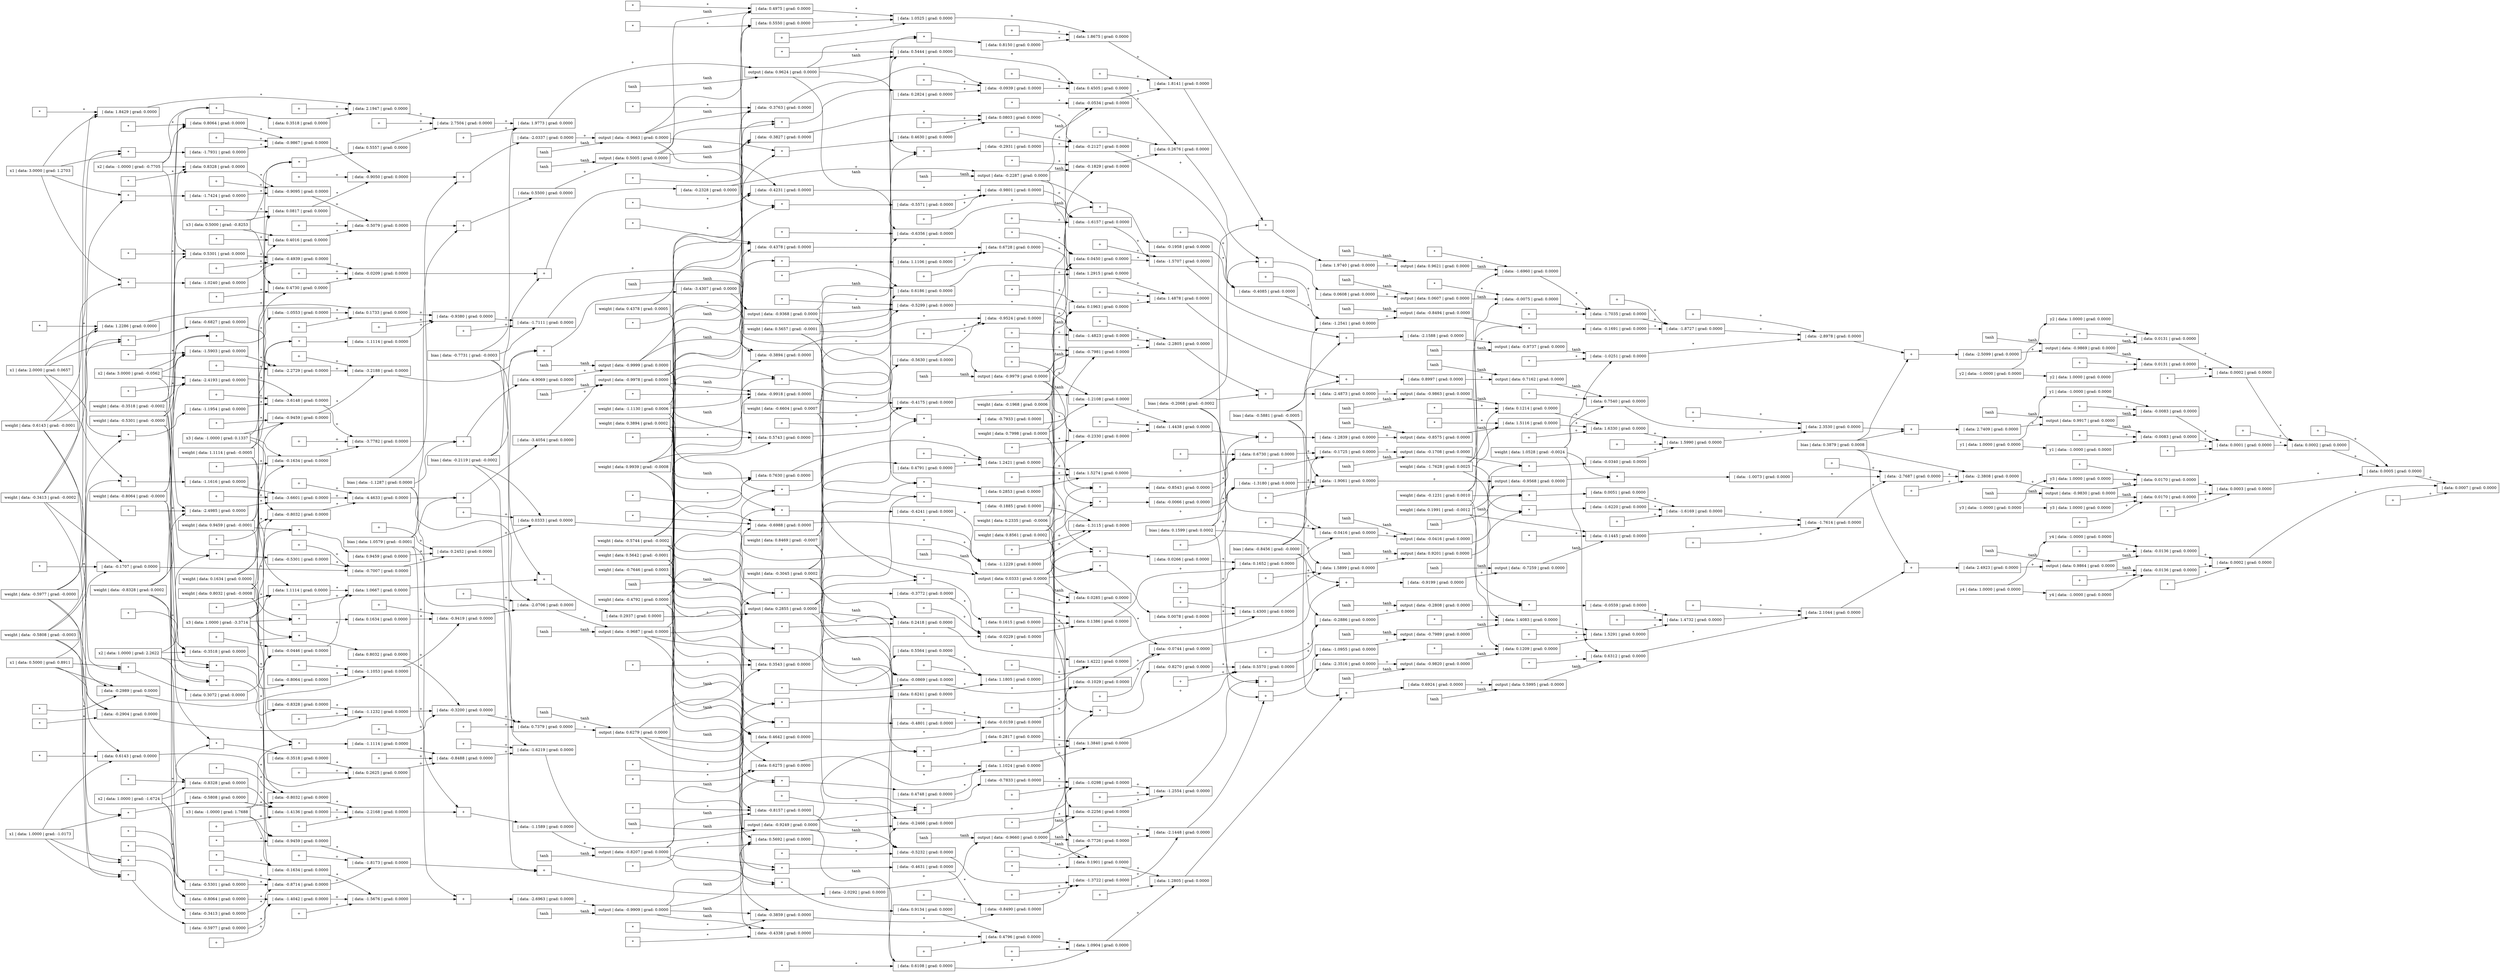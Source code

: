 digraph {
    node [shape=box]
    rankdir="LR"    0 [ label = "  | data: 0.0007 | grad: 0.0000" ]
    1 [ label = "  | data: 0.0005 | grad: 0.0000" ]
    2 [ label = "  | data: 0.0002 | grad: 0.0000" ]
    3 [ label = "  | data: 0.0001 | grad: 0.0000" ]
    4 [ label = "  | data: -0.0083 | grad: 0.0000" ]
    5 [ label = " output | data: 0.9917 | grad: 0.0000" ]
    6 [ label = "  | data: 2.7409 | grad: 0.0000" ]
    7 [ label = "  | data: 2.3530 | grad: 0.0000" ]
    8 [ label = "  | data: 1.5990 | grad: 0.0000" ]
    9 [ label = "  | data: 1.6330 | grad: 0.0000" ]
    10 [ label = "  | data: 1.5116 | grad: 0.0000" ]
    11 [ label = " output | data: -0.8575 | grad: 0.0000" ]
    12 [ label = "  | data: -1.2839 | grad: 0.0000" ]
    13 [ label = "  | data: -1.4438 | grad: 0.0000" ]
    14 [ label = "  | data: -1.2108 | grad: 0.0000" ]
    15 [ label = "  | data: -0.4175 | grad: 0.0000" ]
    16 [ label = "  | data: -0.9918 | grad: 0.0000" ]
    17 [ label = " output | data: -0.9978 | grad: 0.0000" ]
    18 [ label = "  | data: -3.4054 | grad: 0.0000" ]
    19 [ label = "  | data: -4.4633 | grad: 0.0000" ]
    20 [ label = "  | data: -3.6601 | grad: 0.0000" ]
    21 [ label = "  | data: -1.1616 | grad: 0.0000" ]
    22 [ label = " x1 | data: 2.0000 | grad: 0.0657" ]
    23 [ label = " weight | data: -0.5808 | grad: -0.0003" ]
    24 [ label = "  | data: -2.4985 | grad: 0.0000" ]
    25 [ label = " x2 | data: 3.0000 | grad: -0.0562" ]
    26 [ label = " weight | data: -0.8328 | grad: 0.0002" ]
    27 [ label = "  | data: -0.8032 | grad: 0.0000" ]
    28 [ label = " x3 | data: -1.0000 | grad: 0.1337" ]
    29 [ label = " weight | data: 0.8032 | grad: -0.0008" ]
    30 [ label = " bias | data: 1.0579 | grad: -0.0001" ]
    31 [ label = " weight | data: 0.9939 | grad: -0.0008" ]
    32 [ label = "  | data: 0.5743 | grad: 0.0000" ]
    33 [ label = " output | data: -0.9999 | grad: 0.0000" ]
    34 [ label = "  | data: -4.9069 | grad: 0.0000" ]
    35 [ label = "  | data: -3.7782 | grad: 0.0000" ]
    36 [ label = "  | data: -3.6148 | grad: 0.0000" ]
    37 [ label = "  | data: -1.1954 | grad: 0.0000" ]
    38 [ label = " weight | data: -0.5977 | grad: -0.0000" ]
    39 [ label = "  | data: -2.4193 | grad: 0.0000" ]
    40 [ label = " weight | data: -0.8064 | grad: -0.0000" ]
    41 [ label = "  | data: -0.1634 | grad: 0.0000" ]
    42 [ label = " weight | data: 0.1634 | grad: 0.0000" ]
    43 [ label = " bias | data: -1.1287 | grad: 0.0000" ]
    44 [ label = " weight | data: -0.5744 | grad: -0.0002" ]
    45 [ label = "  | data: -0.7933 | grad: 0.0000" ]
    46 [ label = " output | data: -0.9368 | grad: 0.0000" ]
    47 [ label = "  | data: -1.7111 | grad: 0.0000" ]
    48 [ label = "  | data: -0.9380 | grad: 0.0000" ]
    49 [ label = "  | data: 0.1733 | grad: 0.0000" ]
    50 [ label = "  | data: 1.2286 | grad: 0.0000" ]
    51 [ label = " weight | data: 0.6143 | grad: -0.0001" ]
    52 [ label = "  | data: -1.0553 | grad: 0.0000" ]
    53 [ label = " weight | data: -0.3518 | grad: -0.0002" ]
    54 [ label = "  | data: -1.1114 | grad: 0.0000" ]
    55 [ label = " weight | data: 1.1114 | grad: -0.0005" ]
    56 [ label = " bias | data: -0.7731 | grad: -0.0003" ]
    57 [ label = " weight | data: 0.8469 | grad: -0.0007" ]
    58 [ label = "  | data: -0.2330 | grad: 0.0000" ]
    59 [ label = " output | data: -0.9979 | grad: 0.0000" ]
    60 [ label = "  | data: -3.4307 | grad: 0.0000" ]
    61 [ label = "  | data: -3.2188 | grad: 0.0000" ]
    62 [ label = "  | data: -2.2729 | grad: 0.0000" ]
    63 [ label = "  | data: -0.6827 | grad: 0.0000" ]
    64 [ label = " weight | data: -0.3413 | grad: -0.0002" ]
    65 [ label = "  | data: -1.5903 | grad: 0.0000" ]
    66 [ label = " weight | data: -0.5301 | grad: -0.0000" ]
    67 [ label = "  | data: -0.9459 | grad: 0.0000" ]
    68 [ label = " weight | data: 0.9459 | grad: -0.0001" ]
    69 [ label = " bias | data: -0.2119 | grad: -0.0002" ]
    70 [ label = " weight | data: 0.2335 | grad: -0.0006" ]
    71 [ label = " bias | data: 0.1599 | grad: 0.0002" ]
    72 [ label = " weight | data: -1.7628 | grad: 0.0025" ]
    73 [ label = "  | data: 0.1214 | grad: 0.0000" ]
    74 [ label = " output | data: -0.9863 | grad: 0.0000" ]
    75 [ label = "  | data: -2.4873 | grad: 0.0000" ]
    76 [ label = "  | data: -2.2805 | grad: 0.0000" ]
    77 [ label = "  | data: -1.4823 | grad: 0.0000" ]
    78 [ label = "  | data: -0.9524 | grad: 0.0000" ]
    79 [ label = "  | data: -0.5630 | grad: 0.0000" ]
    80 [ label = " weight | data: 0.5642 | grad: -0.0001" ]
    81 [ label = "  | data: -0.3894 | grad: 0.0000" ]
    82 [ label = " weight | data: 0.3894 | grad: 0.0002" ]
    83 [ label = "  | data: -0.5299 | grad: 0.0000" ]
    84 [ label = " weight | data: 0.5657 | grad: -0.0001" ]
    85 [ label = "  | data: -0.7981 | grad: 0.0000" ]
    86 [ label = " weight | data: 0.7998 | grad: 0.0000" ]
    87 [ label = " bias | data: -0.2068 | grad: -0.0002" ]
    88 [ label = " weight | data: -0.1231 | grad: 0.0010" ]
    89 [ label = "  | data: -0.0340 | grad: 0.0000" ]
    90 [ label = " output | data: -0.1708 | grad: 0.0000" ]
    91 [ label = "  | data: -0.1725 | grad: 0.0000" ]
    92 [ label = "  | data: 0.6730 | grad: 0.0000" ]
    93 [ label = "  | data: 1.5274 | grad: 0.0000" ]
    94 [ label = "  | data: 1.2421 | grad: 0.0000" ]
    95 [ label = "  | data: 0.7630 | grad: 0.0000" ]
    96 [ label = " weight | data: -0.7646 | grad: 0.0003" ]
    97 [ label = "  | data: 0.4791 | grad: 0.0000" ]
    98 [ label = " weight | data: -0.4792 | grad: 0.0000" ]
    99 [ label = "  | data: 0.2853 | grad: 0.0000" ]
    100 [ label = " weight | data: -0.3045 | grad: 0.0002" ]
    101 [ label = "  | data: -0.8543 | grad: 0.0000" ]
    102 [ label = " weight | data: 0.8561 | grad: 0.0002" ]
    103 [ label = " bias | data: -0.8456 | grad: -0.0000" ]
    104 [ label = " weight | data: 0.1991 | grad: -0.0012" ]
    105 [ label = "  | data: 0.7540 | grad: 0.0000" ]
    106 [ label = " output | data: 0.7162 | grad: 0.0000" ]
    107 [ label = "  | data: 0.8997 | grad: 0.0000" ]
    108 [ label = "  | data: 1.4878 | grad: 0.0000" ]
    109 [ label = "  | data: 1.2915 | grad: 0.0000" ]
    110 [ label = "  | data: 0.6728 | grad: 0.0000" ]
    111 [ label = "  | data: 1.1106 | grad: 0.0000" ]
    112 [ label = " weight | data: -1.1130 | grad: 0.0006" ]
    113 [ label = "  | data: -0.4378 | grad: 0.0000" ]
    114 [ label = " weight | data: 0.4378 | grad: 0.0005" ]
    115 [ label = "  | data: 0.6186 | grad: 0.0000" ]
    116 [ label = " weight | data: -0.6604 | grad: 0.0007" ]
    117 [ label = "  | data: 0.1963 | grad: 0.0000" ]
    118 [ label = " weight | data: -0.1968 | grad: 0.0006" ]
    119 [ label = " bias | data: -0.5881 | grad: -0.0005" ]
    120 [ label = " weight | data: 1.0528 | grad: -0.0024" ]
    121 [ label = " bias | data: 0.3879 | grad: 0.0008" ]
    122 [ label = " y1 | data: -1.0000 | grad: 0.0000" ]
    123 [ label = " y1 | data: 1.0000 | grad: 0.0000" ]
    124 [ label = "  | data: -0.0083 | grad: 0.0000" ]
    125 [ label = " y1 | data: -1.0000 | grad: 0.0000" ]
    126 [ label = "  | data: 0.0002 | grad: 0.0000" ]
    127 [ label = "  | data: 0.0131 | grad: 0.0000" ]
    128 [ label = " output | data: -0.9869 | grad: 0.0000" ]
    129 [ label = "  | data: -2.5099 | grad: 0.0000" ]
    130 [ label = "  | data: -2.8978 | grad: 0.0000" ]
    131 [ label = "  | data: -1.8727 | grad: 0.0000" ]
    132 [ label = "  | data: -1.7035 | grad: 0.0000" ]
    133 [ label = "  | data: -1.6960 | grad: 0.0000" ]
    134 [ label = " output | data: 0.9621 | grad: 0.0000" ]
    135 [ label = "  | data: 1.9740 | grad: 0.0000" ]
    136 [ label = "  | data: 1.8141 | grad: 0.0000" ]
    137 [ label = "  | data: 1.8675 | grad: 0.0000" ]
    138 [ label = "  | data: 1.0525 | grad: 0.0000" ]
    139 [ label = "  | data: 0.4975 | grad: 0.0000" ]
    140 [ label = " output | data: 0.5005 | grad: 0.0000" ]
    141 [ label = "  | data: 0.5500 | grad: 0.0000" ]
    142 [ label = "  | data: -0.5079 | grad: 0.0000" ]
    143 [ label = "  | data: -0.9095 | grad: 0.0000" ]
    144 [ label = "  | data: -1.7424 | grad: 0.0000" ]
    145 [ label = " x1 | data: 3.0000 | grad: 1.2703" ]
    146 [ label = "  | data: 0.8328 | grad: 0.0000" ]
    147 [ label = " x2 | data: -1.0000 | grad: -0.7705" ]
    148 [ label = "  | data: 0.4016 | grad: 0.0000" ]
    149 [ label = " x3 | data: 0.5000 | grad: -0.8253" ]
    150 [ label = "  | data: 0.5550 | grad: 0.0000" ]
    151 [ label = " output | data: -0.9663 | grad: 0.0000" ]
    152 [ label = "  | data: -2.0337 | grad: 0.0000" ]
    153 [ label = "  | data: -0.9050 | grad: 0.0000" ]
    154 [ label = "  | data: -0.9867 | grad: 0.0000" ]
    155 [ label = "  | data: -1.7931 | grad: 0.0000" ]
    156 [ label = "  | data: 0.8064 | grad: 0.0000" ]
    157 [ label = "  | data: 0.0817 | grad: 0.0000" ]
    158 [ label = "  | data: 0.8150 | grad: 0.0000" ]
    159 [ label = " output | data: 0.9624 | grad: 0.0000" ]
    160 [ label = "  | data: 1.9773 | grad: 0.0000" ]
    161 [ label = "  | data: 2.7504 | grad: 0.0000" ]
    162 [ label = "  | data: 2.1947 | grad: 0.0000" ]
    163 [ label = "  | data: 1.8429 | grad: 0.0000" ]
    164 [ label = "  | data: 0.3518 | grad: 0.0000" ]
    165 [ label = "  | data: 0.5557 | grad: 0.0000" ]
    166 [ label = "  | data: -0.0534 | grad: 0.0000" ]
    167 [ label = " output | data: -0.2287 | grad: 0.0000" ]
    168 [ label = "  | data: -0.2328 | grad: 0.0000" ]
    169 [ label = "  | data: -0.0209 | grad: 0.0000" ]
    170 [ label = "  | data: -0.4939 | grad: 0.0000" ]
    171 [ label = "  | data: -1.0240 | grad: 0.0000" ]
    172 [ label = "  | data: 0.5301 | grad: 0.0000" ]
    173 [ label = "  | data: 0.4730 | grad: 0.0000" ]
    174 [ label = "  | data: -0.0075 | grad: 0.0000" ]
    175 [ label = " output | data: 0.0607 | grad: 0.0000" ]
    176 [ label = "  | data: 0.0608 | grad: 0.0000" ]
    177 [ label = "  | data: 0.2676 | grad: 0.0000" ]
    178 [ label = "  | data: 0.4505 | grad: 0.0000" ]
    179 [ label = "  | data: -0.0939 | grad: 0.0000" ]
    180 [ label = "  | data: 0.2824 | grad: 0.0000" ]
    181 [ label = "  | data: -0.3763 | grad: 0.0000" ]
    182 [ label = "  | data: 0.5444 | grad: 0.0000" ]
    183 [ label = "  | data: -0.1829 | grad: 0.0000" ]
    184 [ label = "  | data: -0.1691 | grad: 0.0000" ]
    185 [ label = " output | data: -0.8494 | grad: 0.0000" ]
    186 [ label = "  | data: -1.2541 | grad: 0.0000" ]
    187 [ label = "  | data: -0.4085 | grad: 0.0000" ]
    188 [ label = "  | data: -0.2127 | grad: 0.0000" ]
    189 [ label = "  | data: 0.0803 | grad: 0.0000" ]
    190 [ label = "  | data: -0.3827 | grad: 0.0000" ]
    191 [ label = "  | data: 0.4630 | grad: 0.0000" ]
    192 [ label = "  | data: -0.2931 | grad: 0.0000" ]
    193 [ label = "  | data: -0.1958 | grad: 0.0000" ]
    194 [ label = "  | data: -1.0251 | grad: 0.0000" ]
    195 [ label = " output | data: -0.9737 | grad: 0.0000" ]
    196 [ label = "  | data: -2.1588 | grad: 0.0000" ]
    197 [ label = "  | data: -1.5707 | grad: 0.0000" ]
    198 [ label = "  | data: -1.6157 | grad: 0.0000" ]
    199 [ label = "  | data: -0.9801 | grad: 0.0000" ]
    200 [ label = "  | data: -0.5571 | grad: 0.0000" ]
    201 [ label = "  | data: -0.4231 | grad: 0.0000" ]
    202 [ label = "  | data: -0.6356 | grad: 0.0000" ]
    203 [ label = "  | data: 0.0450 | grad: 0.0000" ]
    204 [ label = " y2 | data: 1.0000 | grad: 0.0000" ]
    205 [ label = " y2 | data: -1.0000 | grad: 0.0000" ]
    206 [ label = "  | data: 0.0131 | grad: 0.0000" ]
    207 [ label = " y2 | data: 1.0000 | grad: 0.0000" ]
    208 [ label = "  | data: 0.0003 | grad: 0.0000" ]
    209 [ label = "  | data: 0.0170 | grad: 0.0000" ]
    210 [ label = " output | data: -0.9830 | grad: 0.0000" ]
    211 [ label = "  | data: -2.3808 | grad: 0.0000" ]
    212 [ label = "  | data: -2.7687 | grad: 0.0000" ]
    213 [ label = "  | data: -1.7614 | grad: 0.0000" ]
    214 [ label = "  | data: -1.6169 | grad: 0.0000" ]
    215 [ label = "  | data: -1.6220 | grad: 0.0000" ]
    216 [ label = " output | data: 0.9201 | grad: 0.0000" ]
    217 [ label = "  | data: 1.5899 | grad: 0.0000" ]
    218 [ label = "  | data: 1.4300 | grad: 0.0000" ]
    219 [ label = "  | data: 1.4222 | grad: 0.0000" ]
    220 [ label = "  | data: 1.1805 | grad: 0.0000" ]
    221 [ label = "  | data: 0.6241 | grad: 0.0000" ]
    222 [ label = " output | data: 0.6279 | grad: 0.0000" ]
    223 [ label = "  | data: 0.7379 | grad: 0.0000" ]
    224 [ label = "  | data: -0.3200 | grad: 0.0000" ]
    225 [ label = "  | data: -1.1232 | grad: 0.0000" ]
    226 [ label = "  | data: -0.2904 | grad: 0.0000" ]
    227 [ label = " x1 | data: 0.5000 | grad: 0.8911" ]
    228 [ label = "  | data: -0.8328 | grad: 0.0000" ]
    229 [ label = " x2 | data: 1.0000 | grad: 2.2622" ]
    230 [ label = "  | data: 0.8032 | grad: 0.0000" ]
    231 [ label = " x3 | data: 1.0000 | grad: -3.3714" ]
    232 [ label = "  | data: 0.5564 | grad: 0.0000" ]
    233 [ label = " output | data: -0.9687 | grad: 0.0000" ]
    234 [ label = "  | data: -2.0706 | grad: 0.0000" ]
    235 [ label = "  | data: -0.9419 | grad: 0.0000" ]
    236 [ label = "  | data: -1.1053 | grad: 0.0000" ]
    237 [ label = "  | data: -0.2989 | grad: 0.0000" ]
    238 [ label = "  | data: -0.8064 | grad: 0.0000" ]
    239 [ label = "  | data: 0.1634 | grad: 0.0000" ]
    240 [ label = "  | data: 0.2418 | grad: 0.0000" ]
    241 [ label = " output | data: 0.2855 | grad: 0.0000" ]
    242 [ label = "  | data: 0.2937 | grad: 0.0000" ]
    243 [ label = "  | data: 1.0667 | grad: 0.0000" ]
    244 [ label = "  | data: -0.0446 | grad: 0.0000" ]
    245 [ label = "  | data: 0.3072 | grad: 0.0000" ]
    246 [ label = "  | data: -0.3518 | grad: 0.0000" ]
    247 [ label = "  | data: 1.1114 | grad: 0.0000" ]
    248 [ label = "  | data: 0.0078 | grad: 0.0000" ]
    249 [ label = " output | data: 0.0333 | grad: 0.0000" ]
    250 [ label = "  | data: 0.0333 | grad: 0.0000" ]
    251 [ label = "  | data: 0.2452 | grad: 0.0000" ]
    252 [ label = "  | data: -0.7007 | grad: 0.0000" ]
    253 [ label = "  | data: -0.1707 | grad: 0.0000" ]
    254 [ label = "  | data: -0.5301 | grad: 0.0000" ]
    255 [ label = "  | data: 0.9459 | grad: 0.0000" ]
    256 [ label = "  | data: 0.0051 | grad: 0.0000" ]
    257 [ label = " output | data: -0.0416 | grad: 0.0000" ]
    258 [ label = "  | data: -0.0416 | grad: 0.0000" ]
    259 [ label = "  | data: 0.1652 | grad: 0.0000" ]
    260 [ label = "  | data: 0.1386 | grad: 0.0000" ]
    261 [ label = "  | data: -0.0229 | grad: 0.0000" ]
    262 [ label = "  | data: 0.3543 | grad: 0.0000" ]
    263 [ label = "  | data: -0.3772 | grad: 0.0000" ]
    264 [ label = "  | data: 0.1615 | grad: 0.0000" ]
    265 [ label = "  | data: 0.0266 | grad: 0.0000" ]
    266 [ label = "  | data: -0.1445 | grad: 0.0000" ]
    267 [ label = " output | data: -0.7259 | grad: 0.0000" ]
    268 [ label = "  | data: -0.9199 | grad: 0.0000" ]
    269 [ label = "  | data: -0.0744 | grad: 0.0000" ]
    270 [ label = "  | data: -0.1029 | grad: 0.0000" ]
    271 [ label = "  | data: -0.0159 | grad: 0.0000" ]
    272 [ label = "  | data: -0.4801 | grad: 0.0000" ]
    273 [ label = "  | data: 0.4642 | grad: 0.0000" ]
    274 [ label = "  | data: -0.0869 | grad: 0.0000" ]
    275 [ label = "  | data: 0.0285 | grad: 0.0000" ]
    276 [ label = "  | data: -1.0073 | grad: 0.0000" ]
    277 [ label = " output | data: -0.9568 | grad: 0.0000" ]
    278 [ label = "  | data: -1.9061 | grad: 0.0000" ]
    279 [ label = "  | data: -1.3180 | grad: 0.0000" ]
    280 [ label = "  | data: -1.3115 | grad: 0.0000" ]
    281 [ label = "  | data: -1.1229 | grad: 0.0000" ]
    282 [ label = "  | data: -0.6988 | grad: 0.0000" ]
    283 [ label = "  | data: -0.4241 | grad: 0.0000" ]
    284 [ label = "  | data: -0.1885 | grad: 0.0000" ]
    285 [ label = "  | data: -0.0066 | grad: 0.0000" ]
    286 [ label = " y3 | data: 1.0000 | grad: 0.0000" ]
    287 [ label = " y3 | data: -1.0000 | grad: 0.0000" ]
    288 [ label = "  | data: 0.0170 | grad: 0.0000" ]
    289 [ label = " y3 | data: 1.0000 | grad: 0.0000" ]
    290 [ label = "  | data: 0.0002 | grad: 0.0000" ]
    291 [ label = "  | data: -0.0136 | grad: 0.0000" ]
    292 [ label = " output | data: 0.9864 | grad: 0.0000" ]
    293 [ label = "  | data: 2.4923 | grad: 0.0000" ]
    294 [ label = "  | data: 2.1044 | grad: 0.0000" ]
    295 [ label = "  | data: 1.4732 | grad: 0.0000" ]
    296 [ label = "  | data: 1.5291 | grad: 0.0000" ]
    297 [ label = "  | data: 1.4083 | grad: 0.0000" ]
    298 [ label = " output | data: -0.7989 | grad: 0.0000" ]
    299 [ label = "  | data: -1.0955 | grad: 0.0000" ]
    300 [ label = "  | data: -1.2554 | grad: 0.0000" ]
    301 [ label = "  | data: -1.0298 | grad: 0.0000" ]
    302 [ label = "  | data: -0.2466 | grad: 0.0000" ]
    303 [ label = "  | data: -0.8157 | grad: 0.0000" ]
    304 [ label = " output | data: -0.8207 | grad: 0.0000" ]
    305 [ label = "  | data: -1.1589 | grad: 0.0000" ]
    306 [ label = "  | data: -2.2168 | grad: 0.0000" ]
    307 [ label = "  | data: -1.4136 | grad: 0.0000" ]
    308 [ label = "  | data: -0.5808 | grad: 0.0000" ]
    309 [ label = " x1 | data: 1.0000 | grad: -1.0173" ]
    310 [ label = "  | data: -0.8328 | grad: 0.0000" ]
    311 [ label = " x2 | data: 1.0000 | grad: -1.6724" ]
    312 [ label = "  | data: -0.8032 | grad: 0.0000" ]
    313 [ label = " x3 | data: -1.0000 | grad: 1.7688" ]
    314 [ label = "  | data: 0.5692 | grad: 0.0000" ]
    315 [ label = " output | data: -0.9909 | grad: 0.0000" ]
    316 [ label = "  | data: -2.6963 | grad: 0.0000" ]
    317 [ label = "  | data: -1.5676 | grad: 0.0000" ]
    318 [ label = "  | data: -1.4042 | grad: 0.0000" ]
    319 [ label = "  | data: -0.5977 | grad: 0.0000" ]
    320 [ label = "  | data: -0.8064 | grad: 0.0000" ]
    321 [ label = "  | data: -0.1634 | grad: 0.0000" ]
    322 [ label = "  | data: -0.7833 | grad: 0.0000" ]
    323 [ label = " output | data: -0.9249 | grad: 0.0000" ]
    324 [ label = "  | data: -1.6219 | grad: 0.0000" ]
    325 [ label = "  | data: -0.8488 | grad: 0.0000" ]
    326 [ label = "  | data: 0.2625 | grad: 0.0000" ]
    327 [ label = "  | data: 0.6143 | grad: 0.0000" ]
    328 [ label = "  | data: -0.3518 | grad: 0.0000" ]
    329 [ label = "  | data: -1.1114 | grad: 0.0000" ]
    330 [ label = "  | data: -0.2256 | grad: 0.0000" ]
    331 [ label = " output | data: -0.9660 | grad: 0.0000" ]
    332 [ label = "  | data: -2.0292 | grad: 0.0000" ]
    333 [ label = "  | data: -1.8173 | grad: 0.0000" ]
    334 [ label = "  | data: -0.8714 | grad: 0.0000" ]
    335 [ label = "  | data: -0.3413 | grad: 0.0000" ]
    336 [ label = "  | data: -0.5301 | grad: 0.0000" ]
    337 [ label = "  | data: -0.9459 | grad: 0.0000" ]
    338 [ label = "  | data: 0.1209 | grad: 0.0000" ]
    339 [ label = " output | data: -0.9820 | grad: 0.0000" ]
    340 [ label = "  | data: -2.3516 | grad: 0.0000" ]
    341 [ label = "  | data: -2.1448 | grad: 0.0000" ]
    342 [ label = "  | data: -1.3722 | grad: 0.0000" ]
    343 [ label = "  | data: -0.8490 | grad: 0.0000" ]
    344 [ label = "  | data: -0.4631 | grad: 0.0000" ]
    345 [ label = "  | data: -0.3859 | grad: 0.0000" ]
    346 [ label = "  | data: -0.5232 | grad: 0.0000" ]
    347 [ label = "  | data: -0.7726 | grad: 0.0000" ]
    348 [ label = "  | data: -0.0559 | grad: 0.0000" ]
    349 [ label = " output | data: -0.2808 | grad: 0.0000" ]
    350 [ label = "  | data: -0.2886 | grad: 0.0000" ]
    351 [ label = "  | data: 0.5570 | grad: 0.0000" ]
    352 [ label = "  | data: 1.3840 | grad: 0.0000" ]
    353 [ label = "  | data: 1.1024 | grad: 0.0000" ]
    354 [ label = "  | data: 0.6275 | grad: 0.0000" ]
    355 [ label = "  | data: 0.4748 | grad: 0.0000" ]
    356 [ label = "  | data: 0.2817 | grad: 0.0000" ]
    357 [ label = "  | data: -0.8270 | grad: 0.0000" ]
    358 [ label = "  | data: 0.6312 | grad: 0.0000" ]
    359 [ label = " output | data: 0.5995 | grad: 0.0000" ]
    360 [ label = "  | data: 0.6924 | grad: 0.0000" ]
    361 [ label = "  | data: 1.2805 | grad: 0.0000" ]
    362 [ label = "  | data: 1.0904 | grad: 0.0000" ]
    363 [ label = "  | data: 0.4796 | grad: 0.0000" ]
    364 [ label = "  | data: 0.9134 | grad: 0.0000" ]
    365 [ label = "  | data: -0.4338 | grad: 0.0000" ]
    366 [ label = "  | data: 0.6108 | grad: 0.0000" ]
    367 [ label = "  | data: 0.1901 | grad: 0.0000" ]
    368 [ label = " y4 | data: -1.0000 | grad: 0.0000" ]
    369 [ label = " y4 | data: 1.0000 | grad: 0.0000" ]
    370 [ label = "  | data: -0.0136 | grad: 0.0000" ]
    371 [ label = " y4 | data: -1.0000 | grad: 0.0000" ]
    372 [ label = "+" ]
    373 [ label = "*" ]
    374 [ label = "*" ]
    375 [ label = "*" ]
    376 [ label = "*" ]
    377 [ label = "*" ]
    378 [ label = "+" ]
    379 [ label = "+" ]
    380 [ label = "*" ]
    381 [ label = "*" ]
    382 [ label = "tanh" ]
    383 [ label = "tanh" ]
    384 [ label = "+" ]
    385 [ label = "*" ]
    386 [ label = "+" ]
    387 [ label = "*" ]
    388 [ label = "+" ]
    389 [ label = "*" ]
    390 [ label = "+" ]
    391 [ label = "*" ]
    392 [ label = "+" ]
    393 [ label = "+" ]
    394 [ label = "*" ]
    395 [ label = "*" ]
    396 [ label = "tanh" ]
    397 [ label = "*" ]
    398 [ label = "*" ]
    399 [ label = "+" ]
    400 [ label = "+" ]
    401 [ label = "*" ]
    402 [ label = "+" ]
    403 [ label = "+" ]
    404 [ label = "*" ]
    405 [ label = "*" ]
    406 [ label = "tanh" ]
    407 [ label = "tanh" ]
    408 [ label = "+" ]
    409 [ label = "+" ]
    410 [ label = "*" ]
    411 [ label = "*" ]
    412 [ label = "+" ]
    413 [ label = "+" ]
    414 [ label = "+" ]
    415 [ label = "*" ]
    416 [ label = "*" ]
    417 [ label = "+" ]
    418 [ label = "*" ]
    419 [ label = "*" ]
    420 [ label = "+" ]
    421 [ label = "+" ]
    422 [ label = "*" ]
    423 [ label = "+" ]
    424 [ label = "*" ]
    425 [ label = "+" ]
    426 [ label = "+" ]
    427 [ label = "+" ]
    428 [ label = "+" ]
    429 [ label = "*" ]
    430 [ label = "+" ]
    431 [ label = "*" ]
    432 [ label = "+" ]
    433 [ label = "+" ]
    434 [ label = "tanh" ]
    435 [ label = "tanh" ]
    436 [ label = "+" ]
    437 [ label = "+" ]
    438 [ label = "+" ]
    439 [ label = "*" ]
    440 [ label = "*" ]
    441 [ label = "+" ]
    442 [ label = "*" ]
    443 [ label = "*" ]
    444 [ label = "+" ]
    445 [ label = "*" ]
    446 [ label = "*" ]
    447 [ label = "*" ]
    448 [ label = "tanh" ]
    449 [ label = "*" ]
    450 [ label = "*" ]
    451 [ label = "*" ]
    452 [ label = "*" ]
    453 [ label = "tanh" ]
    454 [ label = "*" ]
    455 [ label = "+" ]
    456 [ label = "tanh" ]
    457 [ label = "+" ]
    458 [ label = "*" ]
    459 [ label = "tanh" ]
    460 [ label = "+" ]
    461 [ label = "*" ]
    462 [ label = "+" ]
    463 [ label = "*" ]
    464 [ label = "*" ]
    465 [ label = "*" ]
    466 [ label = "+" ]
    467 [ label = "+" ]
    468 [ label = "*" ]
    469 [ label = "*" ]
    470 [ label = "+" ]
    471 [ label = "+" ]
    472 [ label = "+" ]
    473 [ label = "*" ]
    474 [ label = "*" ]
    475 [ label = "*" ]
    476 [ label = "*" ]
    477 [ label = "+" ]
    478 [ label = "+" ]
    479 [ label = "+" ]
    480 [ label = "*" ]
    481 [ label = "+" ]
    482 [ label = "+" ]
    483 [ label = "+" ]
    484 [ label = "*" ]
    485 [ label = "+" ]
    486 [ label = "*" ]
    487 [ label = "tanh" ]
    488 [ label = "+" ]
    489 [ label = "+" ]
    490 [ label = "+" ]
    491 [ label = "*" ]
    492 [ label = "+" ]
    493 [ label = "tanh" ]
    494 [ label = "+" ]
    495 [ label = "*" ]
    496 [ label = "+" ]
    497 [ label = "tanh" ]
    498 [ label = "tanh" ]
    499 [ label = "+" ]
    500 [ label = "+" ]
    501 [ label = "*" ]
    502 [ label = "+" ]
    503 [ label = "+" ]
    504 [ label = "*" ]
    505 [ label = "+" ]
    506 [ label = "*" ]
    507 [ label = "*" ]
    508 [ label = "*" ]
    509 [ label = "+" ]
    510 [ label = "+" ]
    511 [ label = "*" ]
    512 [ label = "+" ]
    513 [ label = "+" ]
    514 [ label = "*" ]
    515 [ label = "*" ]
    516 [ label = "*" ]
    517 [ label = "+" ]
    518 [ label = "*" ]
    519 [ label = "*" ]
    520 [ label = "*" ]
    521 [ label = "+" ]
    522 [ label = "tanh" ]
    523 [ label = "+" ]
    524 [ label = "tanh" ]
    525 [ label = "*" ]
    526 [ label = "+" ]
    527 [ label = "+" ]
    528 [ label = "*" ]
    529 [ label = "*" ]
    530 [ label = "tanh" ]
    531 [ label = "+" ]
    532 [ label = "+" ]
    533 [ label = "tanh" ]
    534 [ label = "*" ]
    535 [ label = "+" ]
    536 [ label = "+" ]
    537 [ label = "*" ]
    538 [ label = "*" ]
    539 [ label = "tanh" ]
    540 [ label = "*" ]
    541 [ label = "*" ]
    542 [ label = "+" ]
    543 [ label = "*" ]
    544 [ label = "*" ]
    545 [ label = "*" ]
    546 [ label = "+" ]
    547 [ label = "*" ]
    548 [ label = "tanh" ]
    549 [ label = "+" ]
    550 [ label = "+" ]
    551 [ label = "*" ]
    552 [ label = "*" ]
    553 [ label = "*" ]
    554 [ label = "+" ]
    555 [ label = "tanh" ]
    556 [ label = "+" ]
    557 [ label = "*" ]
    558 [ label = "+" ]
    559 [ label = "*" ]
    560 [ label = "*" ]
    561 [ label = "*" ]
    562 [ label = "*" ]
    563 [ label = "+" ]
    564 [ label = "+" ]
    565 [ label = "+" ]
    566 [ label = "+" ]
    567 [ label = "+" ]
    568 [ label = "+" ]
    569 [ label = "+" ]
    570 [ label = "*" ]
    571 [ label = "tanh" ]
    572 [ label = "*" ]
    573 [ label = "tanh" ]
    574 [ label = "+" ]
    575 [ label = "tanh" ]
    576 [ label = "+" ]
    577 [ label = "+" ]
    578 [ label = "+" ]
    579 [ label = "+" ]
    580 [ label = "+" ]
    581 [ label = "+" ]
    582 [ label = "+" ]
    583 [ label = "+" ]
    584 [ label = "+" ]
    585 [ label = "*" ]
    586 [ label = "*" ]
    587 [ label = "+" ]
    588 [ label = "*" ]
    589 [ label = "*" ]
    590 [ label = "*" ]
    591 [ label = "+" ]
    592 [ label = "*" ]
    593 [ label = "+" ]
    594 [ label = "*" ]
    595 [ label = "tanh" ]
    596 [ label = "*" ]
    597 [ label = "*" ]
    598 [ label = "*" ]
    599 [ label = "*" ]
    600 [ label = "+" ]
    601 [ label = "+" ]
    602 [ label = "+" ]
    603 [ label = "*" ]
    604 [ label = "+" ]
    605 [ label = "+" ]
    606 [ label = "+" ]
    607 [ label = "+" ]
    608 [ label = "*" ]
    609 [ label = "tanh" ]
    610 [ label = "*" ]
    611 [ label = "*" ]
    612 [ label = "+" ]
    613 [ label = "*" ]
    614 [ label = "tanh" ]
    615 [ label = "*" ]
    616 [ label = "+" ]
    617 [ label = "+" ]
    618 [ label = "*" ]
    619 [ label = "tanh" ]
    620 [ label = "*" ]
    621 [ label = "*" ]
    622 [ label = "*" ]
    623 [ label = "*" ]
    624 [ label = "+" ]
    625 [ label = "*" ]
    626 [ label = "+" ]
    627 [ label = "*" ]
    628 [ label = "+" ]
    629 [ label = "*" ]
    630 [ label = "*" ]
    631 [ label = "+" ]
    632 [ label = "*" ]
    633 [ label = "tanh" ]
    634 [ label = "+" ]
    635 [ label = "*" ]
    636 [ label = "+" ]
    637 [ label = "tanh" ]
    638 [ label = "+" ]
    639 [ label = "+" ]
    640 [ label = "+" ]
    641 [ label = "tanh" ]
    642 [ label = "+" ]
    643 [ label = "*" ]
    644 [ label = "*" ]
    645 [ label = "*" ]
    646 [ label = "+" ]
    647 [ label = "tanh" ]
    648 [ label = "*" ]
    649 [ label = "+" ]
    650 [ label = "+" ]
    651 [ label = "*" ]
    652 [ label = "+" ]
    653 [ label = "+" ]
    654 [ label = "*" ]
    655 [ label = "+" ]
    656 [ label = "tanh" ]
    657 [ label = "*" ]
    658 [ label = "+" ]
    659 [ label = "+" ]
    660 [ label = "+" ]
    661 [ label = "+" ]
    662 [ label = "*" ]
    663 [ label = "*" ]
    664 [ label = "tanh" ]
    665 [ label = "+" ]
    666 [ label = "*" ]
    667 [ label = "+" ]
    668 [ label = "tanh" ]
    669 [ label = "+" ]
    670 [ label = "+" ]
    671 [ label = "*" ]
    672 [ label = "+" ]
    673 [ label = "*" ]
    674 [ label = "+" ]
    675 [ label = "*" ]
    676 [ label = "+" ]
    677 [ label = "*" ]
    678 [ label = "+" ]
    23 -> 506 [ label = " " ]
    22 -> 506 [ label = " " ]
    21 -> 20 [ label = "*" ]
    25 -> 24 [ label = "" ]
    26 -> 24 [ label = "" ]
    24 -> 20 [ label = "*" ]
    20 -> 19 [ label = "+" ]
    28 -> 27 [ label = "" ]
    29 -> 27 [ label = "" ]
    27 -> 19 [ label = "*" ]
    30 -> 467 [ label = " " ]
    19 -> 467 [ label = " " ]
    18 -> 17 [ label = "+" ]
    17 -> 16 [ label = "tanh" ]
    31 -> 16 [ label = "" ]
    16 -> 15 [ label = "*" ]
    38 -> 473 [ label = " " ]
    22 -> 473 [ label = " " ]
    37 -> 36 [ label = "*" ]
    25 -> 39 [ label = "" ]
    40 -> 39 [ label = "" ]
    39 -> 36 [ label = "*" ]
    36 -> 35 [ label = "+" ]
    28 -> 41 [ label = "" ]
    42 -> 41 [ label = "" ]
    41 -> 35 [ label = "*" ]
    43 -> 546 [ label = " " ]
    35 -> 546 [ label = " " ]
    34 -> 33 [ label = "+" ]
    33 -> 32 [ label = "tanh" ]
    44 -> 32 [ label = "" ]
    32 -> 15 [ label = "*" ]
    15 -> 14 [ label = "+" ]
    22 -> 50 [ label = "" ]
    51 -> 50 [ label = "" ]
    50 -> 49 [ label = "*" ]
    53 -> 648 [ label = " " ]
    25 -> 648 [ label = " " ]
    52 -> 49 [ label = "*" ]
    49 -> 48 [ label = "+" ]
    55 -> 645 [ label = " " ]
    28 -> 645 [ label = " " ]
    54 -> 48 [ label = "*" ]
    48 -> 47 [ label = "+" ]
    56 -> 47 [ label = "" ]
    47 -> 46 [ label = "+" ]
    57 -> 551 [ label = " " ]
    46 -> 551 [ label = " " ]
    45 -> 14 [ label = "*" ]
    14 -> 13 [ label = "+" ]
    64 -> 589 [ label = " " ]
    22 -> 589 [ label = " " ]
    63 -> 62 [ label = "*" ]
    25 -> 65 [ label = "" ]
    66 -> 65 [ label = "" ]
    65 -> 62 [ label = "*" ]
    62 -> 61 [ label = "+" ]
    28 -> 67 [ label = "" ]
    68 -> 67 [ label = "" ]
    67 -> 61 [ label = "*" ]
    69 -> 409 [ label = " " ]
    61 -> 409 [ label = " " ]
    60 -> 59 [ label = "+" ]
    59 -> 58 [ label = "tanh" ]
    70 -> 58 [ label = "" ]
    58 -> 13 [ label = "*" ]
    71 -> 624 [ label = " " ]
    13 -> 624 [ label = " " ]
    12 -> 11 [ label = "+" ]
    11 -> 10 [ label = "tanh" ]
    72 -> 10 [ label = "" ]
    10 -> 9 [ label = "*" ]
    80 -> 621 [ label = " " ]
    17 -> 621 [ label = " " ]
    79 -> 78 [ label = "*" ]
    33 -> 81 [ label = "tanh" ]
    82 -> 81 [ label = "" ]
    81 -> 78 [ label = "*" ]
    78 -> 77 [ label = "+" ]
    46 -> 83 [ label = "tanh" ]
    84 -> 83 [ label = "" ]
    83 -> 77 [ label = "*" ]
    77 -> 76 [ label = "+" ]
    59 -> 85 [ label = "tanh" ]
    86 -> 85 [ label = "" ]
    85 -> 76 [ label = "*" ]
    87 -> 582 [ label = " " ]
    76 -> 582 [ label = " " ]
    75 -> 74 [ label = "+" ]
    74 -> 73 [ label = "tanh" ]
    88 -> 73 [ label = "" ]
    73 -> 9 [ label = "*" ]
    9 -> 8 [ label = "+" ]
    17 -> 95 [ label = "tanh" ]
    96 -> 95 [ label = "" ]
    95 -> 94 [ label = "*" ]
    98 -> 534 [ label = " " ]
    33 -> 534 [ label = " " ]
    97 -> 94 [ label = "*" ]
    94 -> 93 [ label = "+" ]
    100 -> 570 [ label = " " ]
    46 -> 570 [ label = " " ]
    99 -> 93 [ label = "*" ]
    93 -> 92 [ label = "+" ]
    102 -> 562 [ label = " " ]
    59 -> 562 [ label = " " ]
    101 -> 92 [ label = "*" ]
    92 -> 91 [ label = "+" ]
    103 -> 91 [ label = "" ]
    91 -> 90 [ label = "+" ]
    104 -> 391 [ label = " " ]
    90 -> 391 [ label = " " ]
    89 -> 8 [ label = "*" ]
    8 -> 7 [ label = "+" ]
    112 -> 465 [ label = " " ]
    17 -> 465 [ label = " " ]
    111 -> 110 [ label = "*" ]
    33 -> 113 [ label = "tanh" ]
    114 -> 113 [ label = "" ]
    113 -> 110 [ label = "*" ]
    110 -> 109 [ label = "+" ]
    46 -> 115 [ label = "tanh" ]
    116 -> 115 [ label = "" ]
    115 -> 109 [ label = "*" ]
    109 -> 108 [ label = "+" ]
    59 -> 117 [ label = "tanh" ]
    118 -> 117 [ label = "" ]
    117 -> 108 [ label = "*" ]
    119 -> 583 [ label = " " ]
    108 -> 583 [ label = " " ]
    107 -> 106 [ label = "+" ]
    106 -> 105 [ label = "tanh" ]
    120 -> 105 [ label = "" ]
    105 -> 7 [ label = "*" ]
    121 -> 494 [ label = " " ]
    7 -> 494 [ label = " " ]
    6 -> 5 [ label = "+" ]
    5 -> 4 [ label = "tanh" ]
    123 -> 122 [ label = "" ]
    122 -> 4 [ label = "" ]
    4 -> 3 [ label = "+" ]
    5 -> 124 [ label = "tanh" ]
    123 -> 125 [ label = "" ]
    125 -> 124 [ label = "" ]
    124 -> 3 [ label = "+" ]
    3 -> 2 [ label = "*" ]
    23 -> 610 [ label = " " ]
    145 -> 610 [ label = " " ]
    144 -> 143 [ label = "*" ]
    147 -> 146 [ label = "" ]
    26 -> 146 [ label = "" ]
    146 -> 143 [ label = "*" ]
    143 -> 142 [ label = "+" ]
    149 -> 148 [ label = "" ]
    29 -> 148 [ label = "" ]
    148 -> 142 [ label = "*" ]
    30 -> 581 [ label = " " ]
    142 -> 581 [ label = " " ]
    141 -> 140 [ label = "+" ]
    140 -> 139 [ label = "tanh" ]
    31 -> 139 [ label = "" ]
    139 -> 138 [ label = "*" ]
    38 -> 454 [ label = " " ]
    145 -> 454 [ label = " " ]
    155 -> 154 [ label = "*" ]
    147 -> 156 [ label = "" ]
    40 -> 156 [ label = "" ]
    156 -> 154 [ label = "*" ]
    154 -> 153 [ label = "+" ]
    149 -> 157 [ label = "" ]
    42 -> 157 [ label = "" ]
    157 -> 153 [ label = "*" ]
    43 -> 554 [ label = " " ]
    153 -> 554 [ label = " " ]
    152 -> 151 [ label = "+" ]
    151 -> 150 [ label = "tanh" ]
    44 -> 150 [ label = "" ]
    150 -> 138 [ label = "*" ]
    138 -> 137 [ label = "+" ]
    145 -> 163 [ label = "" ]
    51 -> 163 [ label = "" ]
    163 -> 162 [ label = "*" ]
    53 -> 516 [ label = " " ]
    147 -> 516 [ label = " " ]
    164 -> 162 [ label = "*" ]
    162 -> 161 [ label = "+" ]
    55 -> 380 [ label = " " ]
    149 -> 380 [ label = " " ]
    165 -> 161 [ label = "*" ]
    161 -> 160 [ label = "+" ]
    56 -> 160 [ label = "" ]
    160 -> 159 [ label = "+" ]
    57 -> 404 [ label = " " ]
    159 -> 404 [ label = " " ]
    158 -> 137 [ label = "*" ]
    137 -> 136 [ label = "+" ]
    64 -> 590 [ label = " " ]
    145 -> 590 [ label = " " ]
    171 -> 170 [ label = "*" ]
    147 -> 172 [ label = "" ]
    66 -> 172 [ label = "" ]
    172 -> 170 [ label = "*" ]
    170 -> 169 [ label = "+" ]
    149 -> 173 [ label = "" ]
    68 -> 173 [ label = "" ]
    173 -> 169 [ label = "*" ]
    69 -> 602 [ label = " " ]
    169 -> 602 [ label = " " ]
    168 -> 167 [ label = "+" ]
    167 -> 166 [ label = "tanh" ]
    70 -> 166 [ label = "" ]
    166 -> 136 [ label = "*" ]
    71 -> 517 [ label = " " ]
    136 -> 517 [ label = " " ]
    135 -> 134 [ label = "+" ]
    134 -> 133 [ label = "tanh" ]
    72 -> 133 [ label = "" ]
    133 -> 132 [ label = "*" ]
    80 -> 397 [ label = " " ]
    140 -> 397 [ label = " " ]
    180 -> 179 [ label = "*" ]
    151 -> 181 [ label = "tanh" ]
    82 -> 181 [ label = "" ]
    181 -> 179 [ label = "*" ]
    179 -> 178 [ label = "+" ]
    159 -> 182 [ label = "tanh" ]
    84 -> 182 [ label = "" ]
    182 -> 178 [ label = "*" ]
    178 -> 177 [ label = "+" ]
    167 -> 183 [ label = "tanh" ]
    86 -> 183 [ label = "" ]
    183 -> 177 [ label = "*" ]
    87 -> 479 [ label = " " ]
    177 -> 479 [ label = " " ]
    176 -> 175 [ label = "+" ]
    175 -> 174 [ label = "tanh" ]
    88 -> 174 [ label = "" ]
    174 -> 132 [ label = "*" ]
    132 -> 131 [ label = "+" ]
    140 -> 190 [ label = "tanh" ]
    96 -> 190 [ label = "" ]
    190 -> 189 [ label = "*" ]
    98 -> 541 [ label = " " ]
    151 -> 541 [ label = " " ]
    191 -> 189 [ label = "*" ]
    189 -> 188 [ label = "+" ]
    100 -> 572 [ label = " " ]
    159 -> 572 [ label = " " ]
    192 -> 188 [ label = "*" ]
    188 -> 187 [ label = "+" ]
    102 -> 675 [ label = " " ]
    167 -> 675 [ label = " " ]
    193 -> 187 [ label = "*" ]
    187 -> 186 [ label = "+" ]
    103 -> 186 [ label = "" ]
    186 -> 185 [ label = "+" ]
    104 -> 597 [ label = " " ]
    185 -> 597 [ label = " " ]
    184 -> 131 [ label = "*" ]
    131 -> 130 [ label = "+" ]
    112 -> 464 [ label = " " ]
    140 -> 464 [ label = " " ]
    200 -> 199 [ label = "*" ]
    151 -> 201 [ label = "tanh" ]
    114 -> 201 [ label = "" ]
    201 -> 199 [ label = "*" ]
    199 -> 198 [ label = "+" ]
    159 -> 202 [ label = "tanh" ]
    116 -> 202 [ label = "" ]
    202 -> 198 [ label = "*" ]
    198 -> 197 [ label = "+" ]
    167 -> 203 [ label = "tanh" ]
    118 -> 203 [ label = "" ]
    203 -> 197 [ label = "*" ]
    119 -> 527 [ label = " " ]
    197 -> 527 [ label = " " ]
    196 -> 195 [ label = "+" ]
    195 -> 194 [ label = "tanh" ]
    120 -> 194 [ label = "" ]
    194 -> 130 [ label = "*" ]
    121 -> 667 [ label = " " ]
    130 -> 667 [ label = " " ]
    129 -> 128 [ label = "+" ]
    128 -> 127 [ label = "tanh" ]
    205 -> 204 [ label = "" ]
    204 -> 127 [ label = "" ]
    127 -> 126 [ label = "+" ]
    128 -> 206 [ label = "tanh" ]
    205 -> 207 [ label = "" ]
    207 -> 206 [ label = "" ]
    206 -> 126 [ label = "+" ]
    126 -> 2 [ label = "*" ]
    2 -> 1 [ label = "+" ]
    227 -> 226 [ label = "" ]
    23 -> 226 [ label = "" ]
    226 -> 225 [ label = "*" ]
    26 -> 528 [ label = " " ]
    229 -> 528 [ label = " " ]
    228 -> 225 [ label = "*" ]
    225 -> 224 [ label = "+" ]
    29 -> 586 [ label = " " ]
    231 -> 586 [ label = " " ]
    230 -> 224 [ label = "*" ]
    224 -> 223 [ label = "+" ]
    30 -> 223 [ label = "" ]
    223 -> 222 [ label = "+" ]
    31 -> 630 [ label = " " ]
    222 -> 630 [ label = " " ]
    221 -> 220 [ label = "*" ]
    227 -> 237 [ label = "" ]
    38 -> 237 [ label = "" ]
    237 -> 236 [ label = "*" ]
    40 -> 594 [ label = " " ]
    229 -> 594 [ label = " " ]
    238 -> 236 [ label = "*" ]
    236 -> 235 [ label = "+" ]
    42 -> 373 [ label = " " ]
    231 -> 373 [ label = " " ]
    239 -> 235 [ label = "*" ]
    235 -> 234 [ label = "+" ]
    43 -> 234 [ label = "" ]
    234 -> 233 [ label = "+" ]
    44 -> 618 [ label = " " ]
    233 -> 618 [ label = " " ]
    232 -> 220 [ label = "*" ]
    220 -> 219 [ label = "+" ]
    51 -> 445 [ label = " " ]
    227 -> 445 [ label = " " ]
    245 -> 244 [ label = "*" ]
    229 -> 246 [ label = "" ]
    53 -> 246 [ label = "" ]
    246 -> 244 [ label = "*" ]
    244 -> 243 [ label = "+" ]
    231 -> 247 [ label = "" ]
    55 -> 247 [ label = "" ]
    247 -> 243 [ label = "*" ]
    56 -> 605 [ label = " " ]
    243 -> 605 [ label = " " ]
    242 -> 241 [ label = "+" ]
    241 -> 240 [ label = "tanh" ]
    57 -> 240 [ label = "" ]
    240 -> 219 [ label = "*" ]
    219 -> 218 [ label = "+" ]
    227 -> 253 [ label = "" ]
    64 -> 253 [ label = "" ]
    253 -> 252 [ label = "*" ]
    66 -> 381 [ label = " " ]
    229 -> 381 [ label = " " ]
    254 -> 252 [ label = "*" ]
    252 -> 251 [ label = "+" ]
    68 -> 651 [ label = " " ]
    231 -> 651 [ label = " " ]
    255 -> 251 [ label = "*" ]
    251 -> 250 [ label = "+" ]
    69 -> 250 [ label = "" ]
    250 -> 249 [ label = "+" ]
    70 -> 615 [ label = " " ]
    249 -> 615 [ label = " " ]
    248 -> 218 [ label = "*" ]
    218 -> 217 [ label = "+" ]
    71 -> 217 [ label = "" ]
    217 -> 216 [ label = "+" ]
    72 -> 447 [ label = " " ]
    216 -> 447 [ label = " " ]
    215 -> 214 [ label = "*" ]
    222 -> 262 [ label = "tanh" ]
    80 -> 262 [ label = "" ]
    262 -> 261 [ label = "*" ]
    82 -> 543 [ label = " " ]
    233 -> 543 [ label = " " ]
    263 -> 261 [ label = "*" ]
    261 -> 260 [ label = "+" ]
    84 -> 608 [ label = " " ]
    241 -> 608 [ label = " " ]
    264 -> 260 [ label = "*" ]
    260 -> 259 [ label = "+" ]
    86 -> 511 [ label = " " ]
    249 -> 511 [ label = " " ]
    265 -> 259 [ label = "*" ]
    259 -> 258 [ label = "+" ]
    87 -> 258 [ label = "" ]
    258 -> 257 [ label = "+" ]
    88 -> 557 [ label = " " ]
    257 -> 557 [ label = " " ]
    256 -> 214 [ label = "*" ]
    214 -> 213 [ label = "+" ]
    96 -> 468 [ label = " " ]
    222 -> 468 [ label = " " ]
    272 -> 271 [ label = "*" ]
    233 -> 273 [ label = "tanh" ]
    98 -> 273 [ label = "" ]
    273 -> 271 [ label = "*" ]
    271 -> 270 [ label = "+" ]
    241 -> 274 [ label = "tanh" ]
    100 -> 274 [ label = "" ]
    274 -> 270 [ label = "*" ]
    270 -> 269 [ label = "+" ]
    249 -> 275 [ label = "tanh" ]
    102 -> 275 [ label = "" ]
    275 -> 269 [ label = "*" ]
    103 -> 505 [ label = " " ]
    269 -> 505 [ label = " " ]
    268 -> 267 [ label = "+" ]
    267 -> 266 [ label = "tanh" ]
    104 -> 266 [ label = "" ]
    266 -> 213 [ label = "*" ]
    213 -> 212 [ label = "+" ]
    222 -> 282 [ label = "tanh" ]
    112 -> 282 [ label = "" ]
    282 -> 281 [ label = "*" ]
    114 -> 525 [ label = " " ]
    233 -> 525 [ label = " " ]
    283 -> 281 [ label = "*" ]
    281 -> 280 [ label = "+" ]
    116 -> 635 [ label = " " ]
    241 -> 635 [ label = " " ]
    284 -> 280 [ label = "*" ]
    280 -> 279 [ label = "+" ]
    118 -> 529 [ label = " " ]
    249 -> 529 [ label = " " ]
    285 -> 279 [ label = "*" ]
    279 -> 278 [ label = "+" ]
    119 -> 278 [ label = "" ]
    278 -> 277 [ label = "+" ]
    120 -> 504 [ label = " " ]
    277 -> 504 [ label = " " ]
    276 -> 212 [ label = "*" ]
    212 -> 211 [ label = "+" ]
    121 -> 211 [ label = "" ]
    211 -> 210 [ label = "+" ]
    210 -> 209 [ label = "tanh" ]
    287 -> 286 [ label = "" ]
    286 -> 209 [ label = "" ]
    209 -> 208 [ label = "+" ]
    210 -> 288 [ label = "tanh" ]
    287 -> 289 [ label = "" ]
    289 -> 288 [ label = "" ]
    288 -> 208 [ label = "+" ]
    208 -> 1 [ label = "*" ]
    1 -> 0 [ label = "+" ]
    23 -> 458 [ label = " " ]
    309 -> 458 [ label = " " ]
    308 -> 307 [ label = "*" ]
    311 -> 310 [ label = "" ]
    26 -> 310 [ label = "" ]
    310 -> 307 [ label = "*" ]
    307 -> 306 [ label = "+" ]
    313 -> 312 [ label = "" ]
    29 -> 312 [ label = "" ]
    312 -> 306 [ label = "*" ]
    30 -> 678 [ label = " " ]
    306 -> 678 [ label = " " ]
    305 -> 304 [ label = "+" ]
    304 -> 303 [ label = "tanh" ]
    31 -> 303 [ label = "" ]
    303 -> 302 [ label = "*" ]
    38 -> 560 [ label = " " ]
    309 -> 560 [ label = " " ]
    319 -> 318 [ label = "*" ]
    311 -> 320 [ label = "" ]
    40 -> 320 [ label = "" ]
    320 -> 318 [ label = "*" ]
    318 -> 317 [ label = "+" ]
    313 -> 321 [ label = "" ]
    42 -> 321 [ label = "" ]
    321 -> 317 [ label = "*" ]
    43 -> 661 [ label = " " ]
    317 -> 661 [ label = " " ]
    316 -> 315 [ label = "+" ]
    315 -> 314 [ label = "tanh" ]
    44 -> 314 [ label = "" ]
    314 -> 302 [ label = "*" ]
    302 -> 301 [ label = "+" ]
    309 -> 327 [ label = "" ]
    51 -> 327 [ label = "" ]
    327 -> 326 [ label = "*" ]
    53 -> 662 [ label = " " ]
    311 -> 662 [ label = " " ]
    328 -> 326 [ label = "*" ]
    326 -> 325 [ label = "+" ]
    55 -> 449 [ label = " " ]
    313 -> 449 [ label = " " ]
    329 -> 325 [ label = "*" ]
    325 -> 324 [ label = "+" ]
    56 -> 324 [ label = "" ]
    324 -> 323 [ label = "+" ]
    57 -> 395 [ label = " " ]
    323 -> 395 [ label = " " ]
    322 -> 301 [ label = "*" ]
    301 -> 300 [ label = "+" ]
    64 -> 376 [ label = " " ]
    309 -> 376 [ label = " " ]
    335 -> 334 [ label = "*" ]
    311 -> 336 [ label = "" ]
    66 -> 336 [ label = "" ]
    336 -> 334 [ label = "*" ]
    334 -> 333 [ label = "+" ]
    313 -> 337 [ label = "" ]
    68 -> 337 [ label = "" ]
    337 -> 333 [ label = "*" ]
    69 -> 485 [ label = " " ]
    333 -> 485 [ label = " " ]
    332 -> 331 [ label = "+" ]
    331 -> 330 [ label = "tanh" ]
    70 -> 330 [ label = "" ]
    330 -> 300 [ label = "*" ]
    71 -> 384 [ label = " " ]
    300 -> 384 [ label = " " ]
    299 -> 298 [ label = "+" ]
    298 -> 297 [ label = "tanh" ]
    72 -> 297 [ label = "" ]
    297 -> 296 [ label = "*" ]
    80 -> 673 [ label = " " ]
    304 -> 673 [ label = " " ]
    344 -> 343 [ label = "*" ]
    315 -> 345 [ label = "tanh" ]
    82 -> 345 [ label = "" ]
    345 -> 343 [ label = "*" ]
    343 -> 342 [ label = "+" ]
    323 -> 346 [ label = "tanh" ]
    84 -> 346 [ label = "" ]
    346 -> 342 [ label = "*" ]
    342 -> 341 [ label = "+" ]
    331 -> 347 [ label = "tanh" ]
    86 -> 347 [ label = "" ]
    347 -> 341 [ label = "*" ]
    87 -> 536 [ label = " " ]
    341 -> 536 [ label = " " ]
    340 -> 339 [ label = "+" ]
    339 -> 338 [ label = "tanh" ]
    88 -> 338 [ label = "" ]
    338 -> 296 [ label = "*" ]
    296 -> 295 [ label = "+" ]
    304 -> 354 [ label = "tanh" ]
    96 -> 354 [ label = "" ]
    354 -> 353 [ label = "*" ]
    98 -> 677 [ label = " " ]
    315 -> 677 [ label = " " ]
    355 -> 353 [ label = "*" ]
    353 -> 352 [ label = "+" ]
    100 -> 514 [ label = " " ]
    323 -> 514 [ label = " " ]
    356 -> 352 [ label = "*" ]
    352 -> 351 [ label = "+" ]
    102 -> 463 [ label = " " ]
    331 -> 463 [ label = " " ]
    357 -> 351 [ label = "*" ]
    351 -> 350 [ label = "+" ]
    103 -> 350 [ label = "" ]
    350 -> 349 [ label = "+" ]
    104 -> 387 [ label = " " ]
    349 -> 387 [ label = " " ]
    348 -> 295 [ label = "*" ]
    295 -> 294 [ label = "+" ]
    112 -> 389 [ label = " " ]
    304 -> 389 [ label = " " ]
    364 -> 363 [ label = "*" ]
    315 -> 365 [ label = "tanh" ]
    114 -> 365 [ label = "" ]
    365 -> 363 [ label = "*" ]
    363 -> 362 [ label = "+" ]
    323 -> 366 [ label = "tanh" ]
    116 -> 366 [ label = "" ]
    366 -> 362 [ label = "*" ]
    362 -> 361 [ label = "+" ]
    331 -> 367 [ label = "tanh" ]
    118 -> 367 [ label = "" ]
    367 -> 361 [ label = "*" ]
    119 -> 550 [ label = " " ]
    361 -> 550 [ label = " " ]
    360 -> 359 [ label = "+" ]
    359 -> 358 [ label = "tanh" ]
    120 -> 358 [ label = "" ]
    358 -> 294 [ label = "*" ]
    121 -> 441 [ label = " " ]
    294 -> 441 [ label = " " ]
    293 -> 292 [ label = "+" ]
    292 -> 291 [ label = "tanh" ]
    369 -> 368 [ label = "" ]
    368 -> 291 [ label = "" ]
    291 -> 290 [ label = "+" ]
    292 -> 370 [ label = "tanh" ]
    369 -> 371 [ label = "" ]
    371 -> 370 [ label = "" ]
    370 -> 290 [ label = "+" ]
    290 -> 0 [ label = "*" ]
    372 -> 160 [ label = "+" ]
    373 -> 239 [ label = " " ]
    374 -> 367 [ label = "*" ]
    375 -> 157 [ label = "*" ]
    376 -> 335 [ label = " " ]
    377 -> 345 [ label = "*" ]
    378 -> 177 [ label = "+" ]
    379 -> 197 [ label = "+" ]
    380 -> 165 [ label = " " ]
    381 -> 254 [ label = " " ]
    382 -> 33 [ label = "tanh" ]
    383 -> 74 [ label = "tanh" ]
    384 -> 299 [ label = " " ]
    385 -> 201 [ label = "*" ]
    386 -> 36 [ label = "+" ]
    387 -> 348 [ label = " " ]
    388 -> 278 [ label = "+" ]
    389 -> 364 [ label = " " ]
    390 -> 318 [ label = "+" ]
    391 -> 89 [ label = " " ]
    392 -> 250 [ label = "+" ]
    393 -> 280 [ label = "+" ]
    394 -> 262 [ label = "*" ]
    395 -> 322 [ label = " " ]
    396 -> 90 [ label = "tanh" ]
    397 -> 180 [ label = " " ]
    398 -> 337 [ label = "*" ]
    399 -> 236 [ label = "+" ]
    400 -> 110 [ label = "+" ]
    401 -> 303 [ label = "*" ]
    402 -> 206 [ label = "+" ]
    403 -> 213 [ label = "+" ]
    404 -> 158 [ label = " " ]
    405 -> 240 [ label = "*" ]
    406 -> 339 [ label = "tanh" ]
    407 -> 128 [ label = "tanh" ]
    408 -> 334 [ label = "+" ]
    409 -> 60 [ label = " " ]
    410 -> 346 [ label = "*" ]
    411 -> 115 [ label = "*" ]
    412 -> 153 [ label = "+" ]
    413 -> 77 [ label = "+" ]
    414 -> 220 [ label = "+" ]
    415 -> 290 [ label = "*" ]
    416 -> 237 [ label = "*" ]
    417 -> 61 [ label = "+" ]
    418 -> 203 [ label = "*" ]
    419 -> 150 [ label = "*" ]
    420 -> 307 [ label = "+" ]
    421 -> 296 [ label = "+" ]
    422 -> 126 [ label = "*" ]
    423 -> 234 [ label = "+" ]
    424 -> 358 [ label = "*" ]
    425 -> 187 [ label = "+" ]
    426 -> 35 [ label = "+" ]
    427 -> 211 [ label = "+" ]
    428 -> 8 [ label = "+" ]
    429 -> 274 [ label = "*" ]
    430 -> 361 [ label = "+" ]
    431 -> 50 [ label = "*" ]
    432 -> 170 [ label = "+" ]
    433 -> 0 [ label = "+" ]
    434 -> 5 [ label = "tanh" ]
    435 -> 323 [ label = "tanh" ]
    436 -> 108 [ label = "+" ]
    437 -> 15 [ label = "+" ]
    438 -> 362 [ label = "+" ]
    439 -> 194 [ label = "*" ]
    440 -> 32 [ label = "*" ]
    441 -> 293 [ label = " " ]
    442 -> 336 [ label = "*" ]
    443 -> 182 [ label = "*" ]
    444 -> 143 [ label = "+" ]
    445 -> 245 [ label = " " ]
    446 -> 312 [ label = "*" ]
    447 -> 215 [ label = " " ]
    448 -> 216 [ label = "tanh" ]
    449 -> 329 [ label = " " ]
    450 -> 81 [ label = "*" ]
    451 -> 282 [ label = "*" ]
    452 -> 41 [ label = "*" ]
    453 -> 134 [ label = "tanh" ]
    454 -> 155 [ label = " " ]
    455 -> 300 [ label = "+" ]
    456 -> 106 [ label = "tanh" ]
    457 -> 235 [ label = "+" ]
    458 -> 308 [ label = " " ]
    459 -> 292 [ label = "tanh" ]
    460 -> 353 [ label = "+" ]
    461 -> 273 [ label = "*" ]
    462 -> 20 [ label = "+" ]
    463 -> 357 [ label = " " ]
    464 -> 200 [ label = " " ]
    465 -> 111 [ label = " " ]
    466 -> 131 [ label = "+" ]
    467 -> 18 [ label = " " ]
    468 -> 272 [ label = " " ]
    469 -> 24 [ label = "*" ]
    470 -> 218 [ label = "+" ]
    471 -> 179 [ label = "+" ]
    472 -> 341 [ label = "+" ]
    473 -> 37 [ label = " " ]
    474 -> 156 [ label = "*" ]
    475 -> 183 [ label = "*" ]
    476 -> 297 [ label = "*" ]
    477 -> 1 [ label = "+" ]
    478 -> 169 [ label = "+" ]
    479 -> 176 [ label = " " ]
    480 -> 202 [ label = "*" ]
    481 -> 225 [ label = "+" ]
    482 -> 259 [ label = "+" ]
    483 -> 142 [ label = "+" ]
    484 -> 314 [ label = "*" ]
    485 -> 332 [ label = " " ]
    486 -> 139 [ label = "*" ]
    487 -> 304 [ label = "tanh" ]
    488 -> 370 [ label = "+" ]
    489 -> 78 [ label = "+" ]
    490 -> 93 [ label = "+" ]
    491 -> 148 [ label = "*" ]
    492 -> 154 [ label = "+" ]
    493 -> 159 [ label = "tanh" ]
    494 -> 6 [ label = " " ]
    495 -> 85 [ label = "*" ]
    496 -> 127 [ label = "+" ]
    497 -> 151 [ label = "tanh" ]
    498 -> 167 [ label = "tanh" ]
    499 -> 189 [ label = "+" ]
    500 -> 258 [ label = "+" ]
    501 -> 172 [ label = "*" ]
    502 -> 269 [ label = "+" ]
    503 -> 270 [ label = "+" ]
    504 -> 276 [ label = " " ]
    505 -> 268 [ label = " " ]
    506 -> 21 [ label = " " ]
    507 -> 67 [ label = "*" ]
    508 -> 146 [ label = "*" ]
    509 -> 326 [ label = "+" ]
    510 -> 260 [ label = "+" ]
    511 -> 265 [ label = " " ]
    512 -> 324 [ label = "+" ]
    513 -> 62 [ label = "+" ]
    514 -> 356 [ label = " " ]
    515 -> 83 [ label = "*" ]
    516 -> 164 [ label = " " ]
    517 -> 135 [ label = " " ]
    518 -> 208 [ label = "*" ]
    519 -> 95 [ label = "*" ]
    520 -> 3 [ label = "*" ]
    521 -> 188 [ label = "+" ]
    522 -> 233 [ label = "tanh" ]
    523 -> 161 [ label = "+" ]
    524 -> 267 [ label = "tanh" ]
    525 -> 283 [ label = " " ]
    526 -> 132 [ label = "+" ]
    527 -> 196 [ label = " " ]
    528 -> 228 [ label = " " ]
    529 -> 285 [ label = " " ]
    530 -> 46 [ label = "tanh" ]
    531 -> 91 [ label = "+" ]
    532 -> 288 [ label = "+" ]
    533 -> 298 [ label = "tanh" ]
    534 -> 97 [ label = " " ]
    535 -> 136 [ label = "+" ]
    536 -> 340 [ label = " " ]
    537 -> 133 [ label = "*" ]
    538 -> 347 [ label = "*" ]
    539 -> 349 [ label = "tanh" ]
    540 -> 320 [ label = "*" ]
    541 -> 191 [ label = " " ]
    542 -> 14 [ label = "+" ]
    543 -> 263 [ label = " " ]
    544 -> 354 [ label = "*" ]
    545 -> 190 [ label = "*" ]
    546 -> 34 [ label = " " ]
    547 -> 365 [ label = "*" ]
    548 -> 315 [ label = "tanh" ]
    549 -> 48 [ label = "+" ]
    550 -> 360 [ label = " " ]
    551 -> 45 [ label = " " ]
    552 -> 246 [ label = "*" ]
    553 -> 73 [ label = "*" ]
    554 -> 152 [ label = " " ]
    555 -> 11 [ label = "tanh" ]
    556 -> 2 [ label = "+" ]
    557 -> 256 [ label = " " ]
    558 -> 351 [ label = "+" ]
    559 -> 173 [ label = "*" ]
    560 -> 319 [ label = " " ]
    561 -> 105 [ label = "*" ]
    562 -> 101 [ label = " " ]
    563 -> 186 [ label = "+" ]
    564 -> 350 [ label = "+" ]
    565 -> 306 [ label = "+" ]
    566 -> 214 [ label = "+" ]
    567 -> 7 [ label = "+" ]
    568 -> 352 [ label = "+" ]
    569 -> 317 [ label = "+" ]
    570 -> 99 [ label = " " ]
    571 -> 241 [ label = "tanh" ]
    572 -> 192 [ label = " " ]
    573 -> 257 [ label = "tanh" ]
    574 -> 279 [ label = "+" ]
    575 -> 195 [ label = "tanh" ]
    576 -> 138 [ label = "+" ]
    577 -> 4 [ label = "+" ]
    578 -> 342 [ label = "+" ]
    579 -> 363 [ label = "+" ]
    580 -> 219 [ label = "+" ]
    581 -> 141 [ label = " " ]
    582 -> 75 [ label = " " ]
    583 -> 107 [ label = " " ]
    584 -> 251 [ label = "+" ]
    585 -> 310 [ label = "*" ]
    586 -> 230 [ label = " " ]
    587 -> 281 [ label = "+" ]
    588 -> 10 [ label = "*" ]
    589 -> 63 [ label = " " ]
    590 -> 171 [ label = " " ]
    591 -> 294 [ label = "+" ]
    592 -> 16 [ label = "*" ]
    593 -> 295 [ label = "+" ]
    594 -> 238 [ label = " " ]
    595 -> 210 [ label = "tanh" ]
    596 -> 321 [ label = "*" ]
    597 -> 184 [ label = " " ]
    598 -> 174 [ label = "*" ]
    599 -> 247 [ label = "*" ]
    600 -> 217 [ label = "+" ]
    601 -> 199 [ label = "+" ]
    602 -> 168 [ label = " " ]
    603 -> 113 [ label = "*" ]
    604 -> 109 [ label = "+" ]
    605 -> 242 [ label = " " ]
    606 -> 47 [ label = "+" ]
    607 -> 130 [ label = "+" ]
    608 -> 264 [ label = " " ]
    609 -> 359 [ label = "tanh" ]
    610 -> 144 [ label = " " ]
    611 -> 58 [ label = "*" ]
    612 -> 244 [ label = "+" ]
    613 -> 327 [ label = "*" ]
    614 -> 140 [ label = "tanh" ]
    615 -> 248 [ label = " " ]
    616 -> 224 [ label = "+" ]
    617 -> 212 [ label = "+" ]
    618 -> 232 [ label = " " ]
    619 -> 222 [ label = "tanh" ]
    620 -> 275 [ label = "*" ]
    621 -> 79 [ label = " " ]
    622 -> 166 [ label = "*" ]
    623 -> 330 [ label = "*" ]
    624 -> 12 [ label = " " ]
    625 -> 27 [ label = "*" ]
    626 -> 76 [ label = "+" ]
    627 -> 253 [ label = "*" ]
    628 -> 9 [ label = "+" ]
    629 -> 65 [ label = "*" ]
    630 -> 221 [ label = " " ]
    631 -> 49 [ label = "+" ]
    632 -> 181 [ label = "*" ]
    633 -> 249 [ label = "tanh" ]
    634 -> 209 [ label = "+" ]
    635 -> 284 [ label = " " ]
    636 -> 302 [ label = "+" ]
    637 -> 17 [ label = "tanh" ]
    638 -> 325 [ label = "+" ]
    639 -> 137 [ label = "+" ]
    640 -> 301 [ label = "+" ]
    641 -> 331 [ label = "tanh" ]
    642 -> 198 [ label = "+" ]
    643 -> 226 [ label = "*" ]
    644 -> 366 [ label = "*" ]
    645 -> 54 [ label = " " ]
    646 -> 333 [ label = "+" ]
    647 -> 185 [ label = "tanh" ]
    648 -> 52 [ label = " " ]
    649 -> 92 [ label = "+" ]
    650 -> 94 [ label = "+" ]
    651 -> 255 [ label = " " ]
    652 -> 13 [ label = "+" ]
    653 -> 178 [ label = "+" ]
    654 -> 266 [ label = "*" ]
    655 -> 261 [ label = "+" ]
    656 -> 277 [ label = "tanh" ]
    657 -> 39 [ label = "*" ]
    658 -> 162 [ label = "+" ]
    659 -> 291 [ label = "+" ]
    660 -> 19 [ label = "+" ]
    661 -> 316 [ label = " " ]
    662 -> 328 [ label = " " ]
    663 -> 338 [ label = "*" ]
    664 -> 175 [ label = "tanh" ]
    665 -> 252 [ label = "+" ]
    666 -> 163 [ label = "*" ]
    667 -> 129 [ label = " " ]
    668 -> 59 [ label = "tanh" ]
    669 -> 271 [ label = "+" ]
    670 -> 124 [ label = "+" ]
    671 -> 117 [ label = "*" ]
    672 -> 343 [ label = "+" ]
    673 -> 344 [ label = " " ]
    674 -> 223 [ label = "+" ]
    675 -> 193 [ label = " " ]
    676 -> 243 [ label = "+" ]
    677 -> 355 [ label = " " ]
    678 -> 305 [ label = " " ]
}
